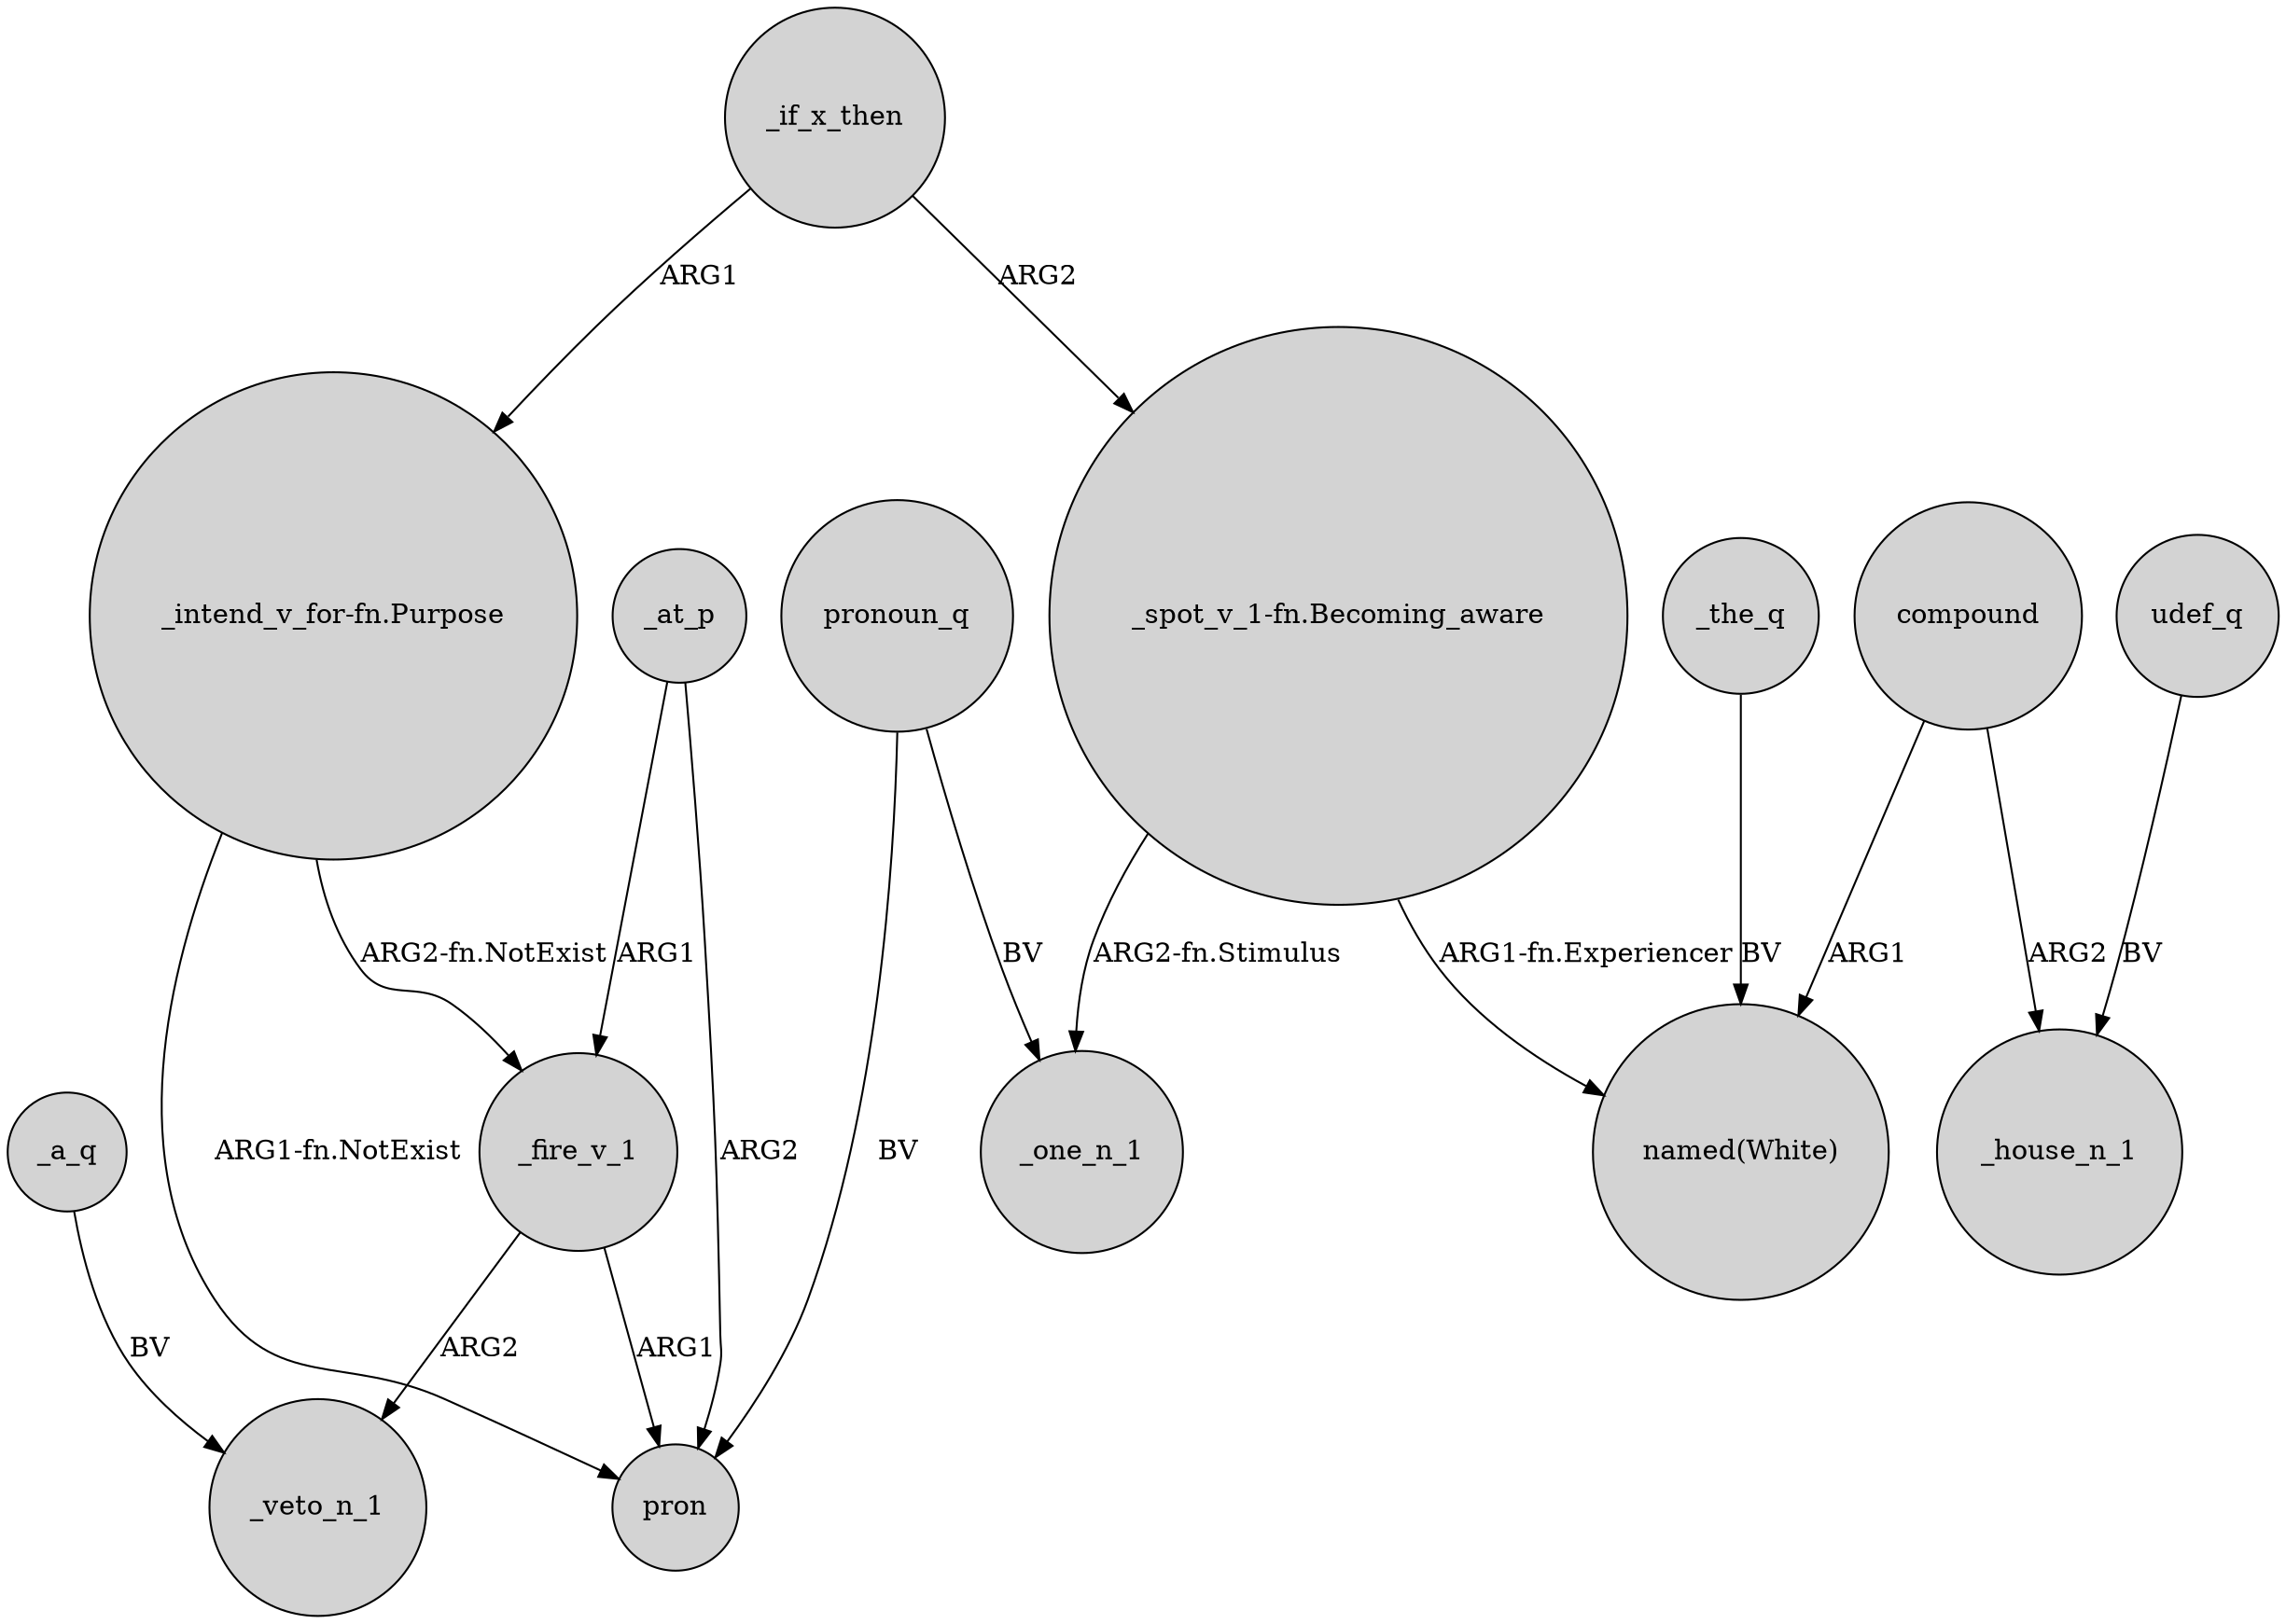 digraph {
	node [shape=circle style=filled]
	"_spot_v_1-fn.Becoming_aware" -> _one_n_1 [label="ARG2-fn.Stimulus"]
	_a_q -> _veto_n_1 [label=BV]
	_the_q -> "named(White)" [label=BV]
	"_intend_v_for-fn.Purpose" -> _fire_v_1 [label="ARG2-fn.NotExist"]
	_fire_v_1 -> _veto_n_1 [label=ARG2]
	_at_p -> pron [label=ARG2]
	_at_p -> _fire_v_1 [label=ARG1]
	_fire_v_1 -> pron [label=ARG1]
	_if_x_then -> "_intend_v_for-fn.Purpose" [label=ARG1]
	_if_x_then -> "_spot_v_1-fn.Becoming_aware" [label=ARG2]
	compound -> "named(White)" [label=ARG1]
	"_spot_v_1-fn.Becoming_aware" -> "named(White)" [label="ARG1-fn.Experiencer"]
	"_intend_v_for-fn.Purpose" -> pron [label="ARG1-fn.NotExist"]
	compound -> _house_n_1 [label=ARG2]
	udef_q -> _house_n_1 [label=BV]
	pronoun_q -> _one_n_1 [label=BV]
	pronoun_q -> pron [label=BV]
}
